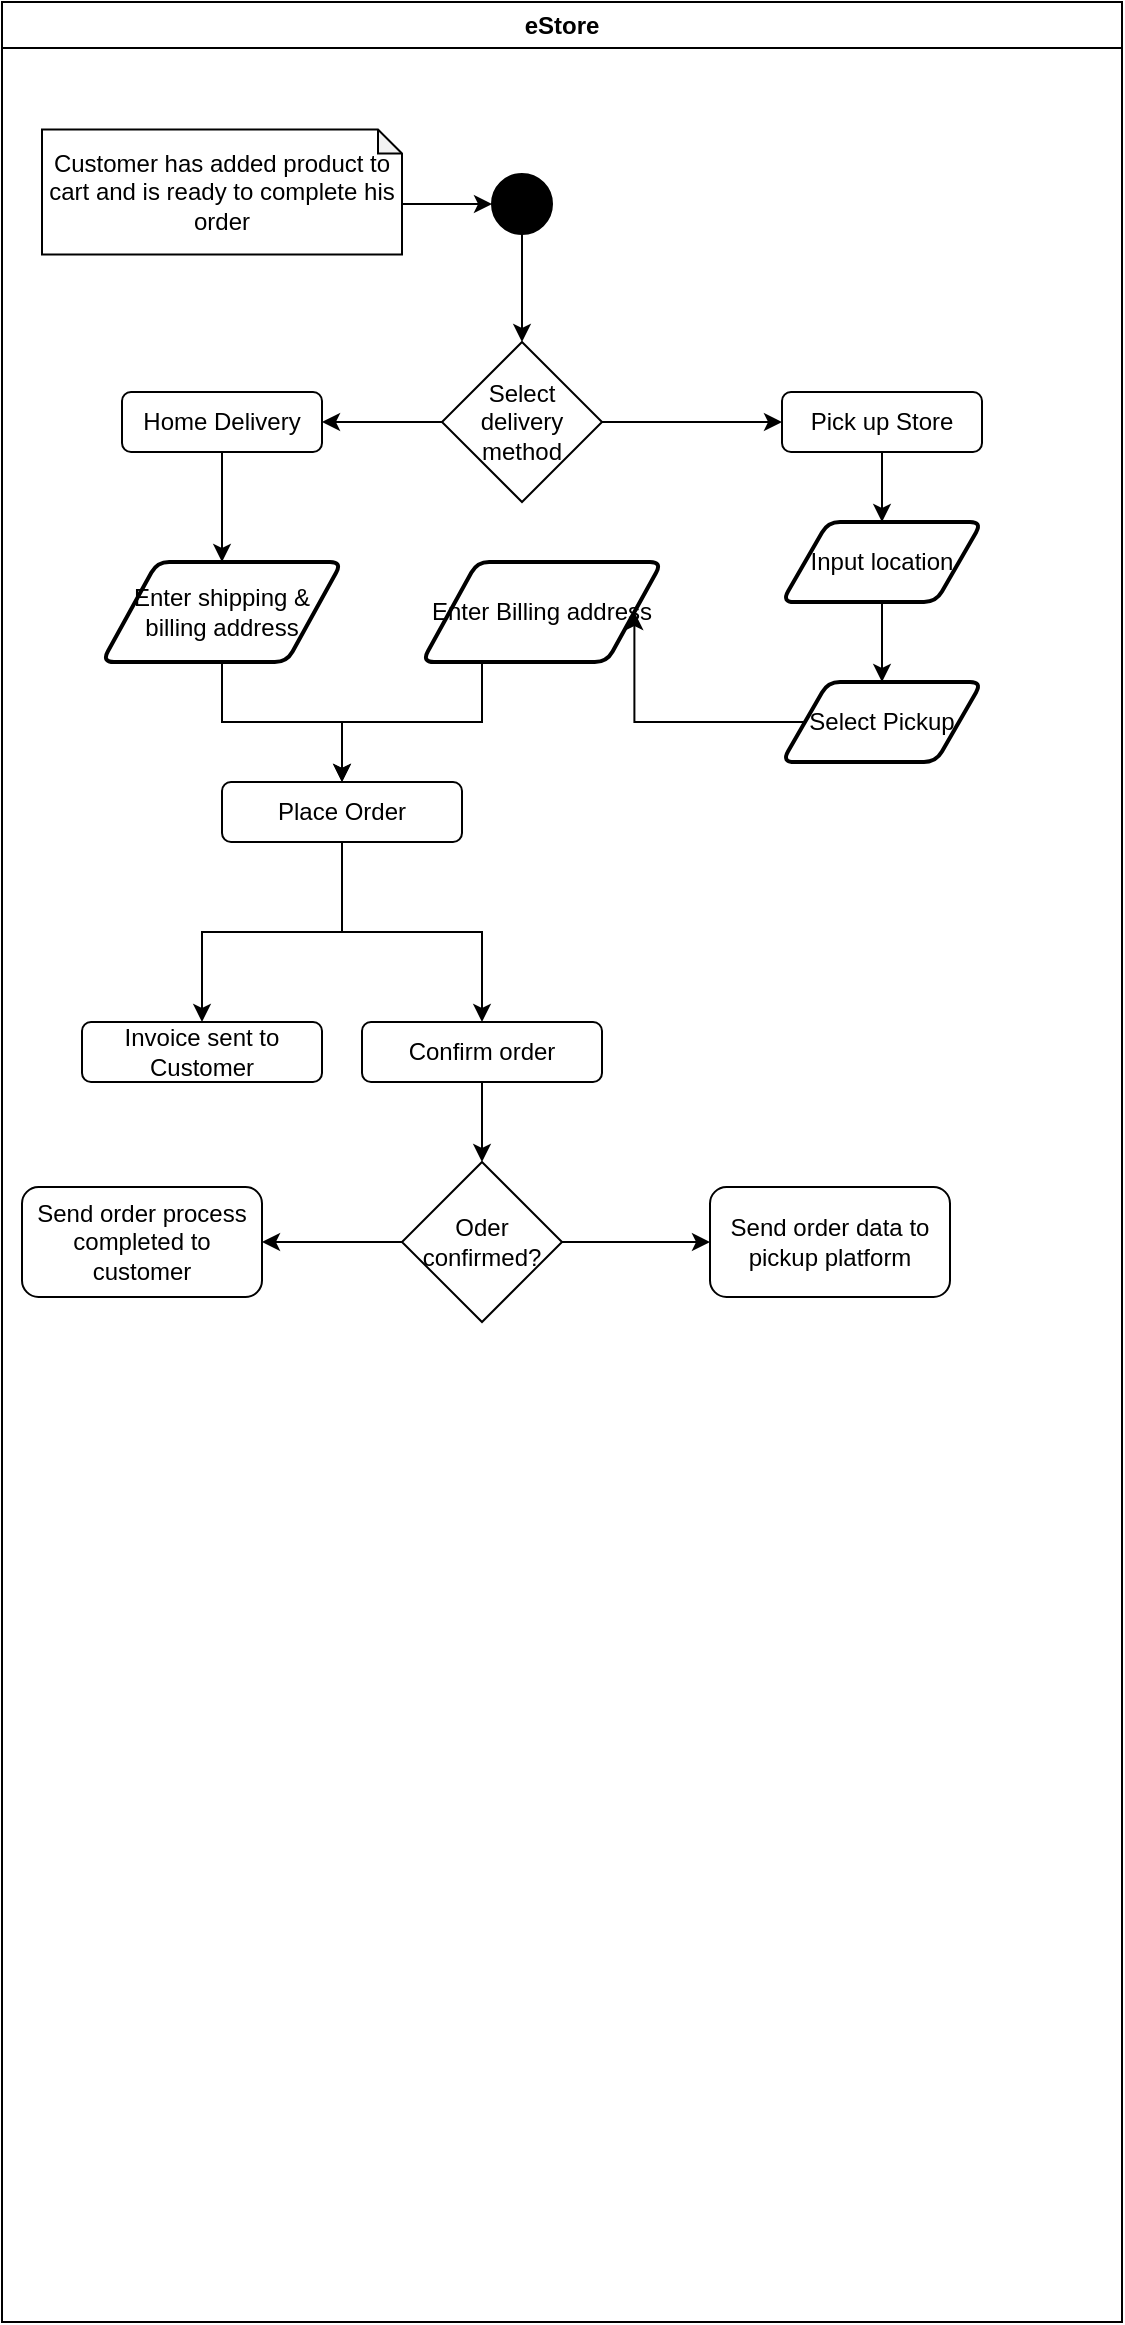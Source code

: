 <mxfile version="21.2.1" type="device">
  <diagram id="C5RBs43oDa-KdzZeNtuy" name="Page-1">
    <mxGraphModel dx="1122" dy="855" grid="1" gridSize="10" guides="1" tooltips="1" connect="1" arrows="1" fold="1" page="1" pageScale="1" pageWidth="827" pageHeight="1169" math="0" shadow="0">
      <root>
        <mxCell id="WIyWlLk6GJQsqaUBKTNV-0" />
        <mxCell id="WIyWlLk6GJQsqaUBKTNV-1" parent="WIyWlLk6GJQsqaUBKTNV-0" />
        <mxCell id="hNPprWNn8gl_nRcGr5un-0" value="eStore" style="swimlane;whiteSpace=wrap;html=1;" vertex="1" parent="WIyWlLk6GJQsqaUBKTNV-1">
          <mxGeometry width="560" height="1160" as="geometry" />
        </mxCell>
        <mxCell id="hNPprWNn8gl_nRcGr5un-3" style="edgeStyle=orthogonalEdgeStyle;rounded=0;orthogonalLoop=1;jettySize=auto;html=1;exitX=0.5;exitY=1;exitDx=0;exitDy=0;entryX=0.5;entryY=0;entryDx=0;entryDy=0;" edge="1" parent="hNPprWNn8gl_nRcGr5un-0" source="hNPprWNn8gl_nRcGr5un-2" target="hNPprWNn8gl_nRcGr5un-9">
          <mxGeometry relative="1" as="geometry">
            <mxPoint x="259.5" y="170" as="targetPoint" />
          </mxGeometry>
        </mxCell>
        <mxCell id="hNPprWNn8gl_nRcGr5un-2" value="" style="ellipse;whiteSpace=wrap;html=1;aspect=fixed;fillColor=#000000;" vertex="1" parent="hNPprWNn8gl_nRcGr5un-0">
          <mxGeometry x="245" y="86" width="30" height="30" as="geometry" />
        </mxCell>
        <mxCell id="hNPprWNn8gl_nRcGr5un-8" style="edgeStyle=orthogonalEdgeStyle;rounded=0;orthogonalLoop=1;jettySize=auto;html=1;exitX=0;exitY=0;exitDx=180;exitDy=37.25;exitPerimeter=0;entryX=0;entryY=0.5;entryDx=0;entryDy=0;" edge="1" parent="hNPprWNn8gl_nRcGr5un-0" source="hNPprWNn8gl_nRcGr5un-5" target="hNPprWNn8gl_nRcGr5un-2">
          <mxGeometry relative="1" as="geometry" />
        </mxCell>
        <mxCell id="hNPprWNn8gl_nRcGr5un-5" value="Customer has added product to cart and is ready to complete his order" style="shape=note;whiteSpace=wrap;html=1;backgroundOutline=1;darkOpacity=0.05;size=12;" vertex="1" parent="hNPprWNn8gl_nRcGr5un-0">
          <mxGeometry x="20" y="63.75" width="180" height="62.5" as="geometry" />
        </mxCell>
        <mxCell id="hNPprWNn8gl_nRcGr5un-11" value="" style="edgeStyle=orthogonalEdgeStyle;rounded=0;orthogonalLoop=1;jettySize=auto;html=1;" edge="1" parent="hNPprWNn8gl_nRcGr5un-0" source="hNPprWNn8gl_nRcGr5un-9" target="hNPprWNn8gl_nRcGr5un-10">
          <mxGeometry relative="1" as="geometry" />
        </mxCell>
        <mxCell id="hNPprWNn8gl_nRcGr5un-20" style="edgeStyle=orthogonalEdgeStyle;rounded=0;orthogonalLoop=1;jettySize=auto;html=1;exitX=1;exitY=0.5;exitDx=0;exitDy=0;entryX=0;entryY=0.5;entryDx=0;entryDy=0;" edge="1" parent="hNPprWNn8gl_nRcGr5un-0" source="hNPprWNn8gl_nRcGr5un-9" target="hNPprWNn8gl_nRcGr5un-19">
          <mxGeometry relative="1" as="geometry" />
        </mxCell>
        <mxCell id="hNPprWNn8gl_nRcGr5un-9" value="Select delivery method" style="rhombus;whiteSpace=wrap;html=1;" vertex="1" parent="hNPprWNn8gl_nRcGr5un-0">
          <mxGeometry x="220" y="170" width="80" height="80" as="geometry" />
        </mxCell>
        <mxCell id="hNPprWNn8gl_nRcGr5un-13" style="edgeStyle=orthogonalEdgeStyle;rounded=0;orthogonalLoop=1;jettySize=auto;html=1;exitX=0.5;exitY=1;exitDx=0;exitDy=0;entryX=0.5;entryY=0;entryDx=0;entryDy=0;" edge="1" parent="hNPprWNn8gl_nRcGr5un-0" source="hNPprWNn8gl_nRcGr5un-10" target="hNPprWNn8gl_nRcGr5un-12">
          <mxGeometry relative="1" as="geometry" />
        </mxCell>
        <mxCell id="hNPprWNn8gl_nRcGr5un-10" value="Home Delivery" style="rounded=1;whiteSpace=wrap;html=1;" vertex="1" parent="hNPprWNn8gl_nRcGr5un-0">
          <mxGeometry x="60" y="195" width="100" height="30" as="geometry" />
        </mxCell>
        <mxCell id="hNPprWNn8gl_nRcGr5un-18" style="edgeStyle=orthogonalEdgeStyle;rounded=0;orthogonalLoop=1;jettySize=auto;html=1;exitX=0.5;exitY=1;exitDx=0;exitDy=0;entryX=0.5;entryY=0;entryDx=0;entryDy=0;" edge="1" parent="hNPprWNn8gl_nRcGr5un-0" source="hNPprWNn8gl_nRcGr5un-12" target="hNPprWNn8gl_nRcGr5un-16">
          <mxGeometry relative="1" as="geometry" />
        </mxCell>
        <mxCell id="hNPprWNn8gl_nRcGr5un-12" value="Enter shipping &amp;amp; billing address" style="shape=parallelogram;html=1;strokeWidth=2;perimeter=parallelogramPerimeter;whiteSpace=wrap;rounded=1;arcSize=12;size=0.23;" vertex="1" parent="hNPprWNn8gl_nRcGr5un-0">
          <mxGeometry x="50" y="280" width="120" height="50" as="geometry" />
        </mxCell>
        <mxCell id="hNPprWNn8gl_nRcGr5un-17" style="edgeStyle=orthogonalEdgeStyle;rounded=0;orthogonalLoop=1;jettySize=auto;html=1;exitX=0.25;exitY=1;exitDx=0;exitDy=0;entryX=0.5;entryY=0;entryDx=0;entryDy=0;" edge="1" parent="hNPprWNn8gl_nRcGr5un-0" source="hNPprWNn8gl_nRcGr5un-14" target="hNPprWNn8gl_nRcGr5un-16">
          <mxGeometry relative="1" as="geometry" />
        </mxCell>
        <mxCell id="hNPprWNn8gl_nRcGr5un-14" value="Enter Billing address" style="shape=parallelogram;html=1;strokeWidth=2;perimeter=parallelogramPerimeter;whiteSpace=wrap;rounded=1;arcSize=12;size=0.23;" vertex="1" parent="hNPprWNn8gl_nRcGr5un-0">
          <mxGeometry x="210" y="280" width="120" height="50" as="geometry" />
        </mxCell>
        <mxCell id="hNPprWNn8gl_nRcGr5un-36" style="edgeStyle=orthogonalEdgeStyle;rounded=0;orthogonalLoop=1;jettySize=auto;html=1;exitX=0.5;exitY=1;exitDx=0;exitDy=0;entryX=0.5;entryY=0;entryDx=0;entryDy=0;" edge="1" parent="hNPprWNn8gl_nRcGr5un-0" source="hNPprWNn8gl_nRcGr5un-16" target="hNPprWNn8gl_nRcGr5un-39">
          <mxGeometry relative="1" as="geometry">
            <mxPoint x="169.684" y="460" as="targetPoint" />
          </mxGeometry>
        </mxCell>
        <mxCell id="hNPprWNn8gl_nRcGr5un-43" style="edgeStyle=orthogonalEdgeStyle;rounded=0;orthogonalLoop=1;jettySize=auto;html=1;exitX=0.5;exitY=1;exitDx=0;exitDy=0;entryX=0.5;entryY=0;entryDx=0;entryDy=0;" edge="1" parent="hNPprWNn8gl_nRcGr5un-0" source="hNPprWNn8gl_nRcGr5un-16" target="hNPprWNn8gl_nRcGr5un-42">
          <mxGeometry relative="1" as="geometry" />
        </mxCell>
        <mxCell id="hNPprWNn8gl_nRcGr5un-16" value="Place Order" style="rounded=1;whiteSpace=wrap;html=1;" vertex="1" parent="hNPprWNn8gl_nRcGr5un-0">
          <mxGeometry x="110" y="390" width="120" height="30" as="geometry" />
        </mxCell>
        <mxCell id="hNPprWNn8gl_nRcGr5un-26" style="edgeStyle=orthogonalEdgeStyle;rounded=0;orthogonalLoop=1;jettySize=auto;html=1;exitX=0.5;exitY=1;exitDx=0;exitDy=0;entryX=0.5;entryY=0;entryDx=0;entryDy=0;" edge="1" parent="hNPprWNn8gl_nRcGr5un-0" source="hNPprWNn8gl_nRcGr5un-19" target="hNPprWNn8gl_nRcGr5un-27">
          <mxGeometry relative="1" as="geometry">
            <mxPoint x="440.2" y="260" as="targetPoint" />
          </mxGeometry>
        </mxCell>
        <mxCell id="hNPprWNn8gl_nRcGr5un-19" value="Pick up Store" style="rounded=1;whiteSpace=wrap;html=1;" vertex="1" parent="hNPprWNn8gl_nRcGr5un-0">
          <mxGeometry x="390" y="195" width="100" height="30" as="geometry" />
        </mxCell>
        <mxCell id="hNPprWNn8gl_nRcGr5un-38" style="edgeStyle=orthogonalEdgeStyle;rounded=0;orthogonalLoop=1;jettySize=auto;html=1;exitX=0.5;exitY=1;exitDx=0;exitDy=0;entryX=0.5;entryY=0;entryDx=0;entryDy=0;" edge="1" parent="hNPprWNn8gl_nRcGr5un-0" source="hNPprWNn8gl_nRcGr5un-27" target="hNPprWNn8gl_nRcGr5un-33">
          <mxGeometry relative="1" as="geometry" />
        </mxCell>
        <mxCell id="hNPprWNn8gl_nRcGr5un-27" value="Input location" style="shape=parallelogram;html=1;strokeWidth=2;perimeter=parallelogramPerimeter;whiteSpace=wrap;rounded=1;arcSize=12;size=0.23;" vertex="1" parent="hNPprWNn8gl_nRcGr5un-0">
          <mxGeometry x="390" y="260" width="100" height="40" as="geometry" />
        </mxCell>
        <mxCell id="hNPprWNn8gl_nRcGr5un-34" style="edgeStyle=orthogonalEdgeStyle;rounded=0;orthogonalLoop=1;jettySize=auto;html=1;exitX=0;exitY=0.5;exitDx=0;exitDy=0;entryX=1;entryY=0.5;entryDx=0;entryDy=0;" edge="1" parent="hNPprWNn8gl_nRcGr5un-0" source="hNPprWNn8gl_nRcGr5un-33" target="hNPprWNn8gl_nRcGr5un-14">
          <mxGeometry relative="1" as="geometry" />
        </mxCell>
        <mxCell id="hNPprWNn8gl_nRcGr5un-33" value="Select Pickup" style="shape=parallelogram;html=1;strokeWidth=2;perimeter=parallelogramPerimeter;whiteSpace=wrap;rounded=1;arcSize=12;size=0.23;" vertex="1" parent="hNPprWNn8gl_nRcGr5un-0">
          <mxGeometry x="390" y="340" width="100" height="40" as="geometry" />
        </mxCell>
        <mxCell id="hNPprWNn8gl_nRcGr5un-45" style="edgeStyle=orthogonalEdgeStyle;rounded=0;orthogonalLoop=1;jettySize=auto;html=1;exitX=0.5;exitY=1;exitDx=0;exitDy=0;entryX=0.5;entryY=0;entryDx=0;entryDy=0;" edge="1" parent="hNPprWNn8gl_nRcGr5un-0" source="hNPprWNn8gl_nRcGr5un-39" target="hNPprWNn8gl_nRcGr5un-44">
          <mxGeometry relative="1" as="geometry" />
        </mxCell>
        <mxCell id="hNPprWNn8gl_nRcGr5un-39" value="Confirm order" style="rounded=1;whiteSpace=wrap;html=1;" vertex="1" parent="hNPprWNn8gl_nRcGr5un-0">
          <mxGeometry x="180" y="510" width="120" height="30" as="geometry" />
        </mxCell>
        <mxCell id="hNPprWNn8gl_nRcGr5un-42" value="Invoice sent to Customer" style="rounded=1;whiteSpace=wrap;html=1;" vertex="1" parent="hNPprWNn8gl_nRcGr5un-0">
          <mxGeometry x="40" y="510" width="120" height="30" as="geometry" />
        </mxCell>
        <mxCell id="hNPprWNn8gl_nRcGr5un-46" style="edgeStyle=orthogonalEdgeStyle;rounded=0;orthogonalLoop=1;jettySize=auto;html=1;exitX=0;exitY=0.5;exitDx=0;exitDy=0;entryX=1;entryY=0.5;entryDx=0;entryDy=0;" edge="1" parent="hNPprWNn8gl_nRcGr5un-0" source="hNPprWNn8gl_nRcGr5un-44" target="hNPprWNn8gl_nRcGr5un-47">
          <mxGeometry relative="1" as="geometry">
            <mxPoint x="130" y="620.158" as="targetPoint" />
          </mxGeometry>
        </mxCell>
        <mxCell id="hNPprWNn8gl_nRcGr5un-48" style="edgeStyle=orthogonalEdgeStyle;rounded=0;orthogonalLoop=1;jettySize=auto;html=1;exitX=1;exitY=0.5;exitDx=0;exitDy=0;entryX=0;entryY=0.5;entryDx=0;entryDy=0;" edge="1" parent="hNPprWNn8gl_nRcGr5un-0" source="hNPprWNn8gl_nRcGr5un-44" target="hNPprWNn8gl_nRcGr5un-49">
          <mxGeometry relative="1" as="geometry">
            <mxPoint x="350" y="620.333" as="targetPoint" />
          </mxGeometry>
        </mxCell>
        <mxCell id="hNPprWNn8gl_nRcGr5un-44" value="Oder confirmed?" style="rhombus;whiteSpace=wrap;html=1;" vertex="1" parent="hNPprWNn8gl_nRcGr5un-0">
          <mxGeometry x="200" y="580" width="80" height="80" as="geometry" />
        </mxCell>
        <mxCell id="hNPprWNn8gl_nRcGr5un-47" value="Send order process completed to customer" style="rounded=1;whiteSpace=wrap;html=1;" vertex="1" parent="hNPprWNn8gl_nRcGr5un-0">
          <mxGeometry x="10" y="592.5" width="120" height="55" as="geometry" />
        </mxCell>
        <mxCell id="hNPprWNn8gl_nRcGr5un-49" value="Send order data to pickup platform" style="rounded=1;whiteSpace=wrap;html=1;" vertex="1" parent="hNPprWNn8gl_nRcGr5un-0">
          <mxGeometry x="354" y="592.5" width="120" height="55" as="geometry" />
        </mxCell>
      </root>
    </mxGraphModel>
  </diagram>
</mxfile>
